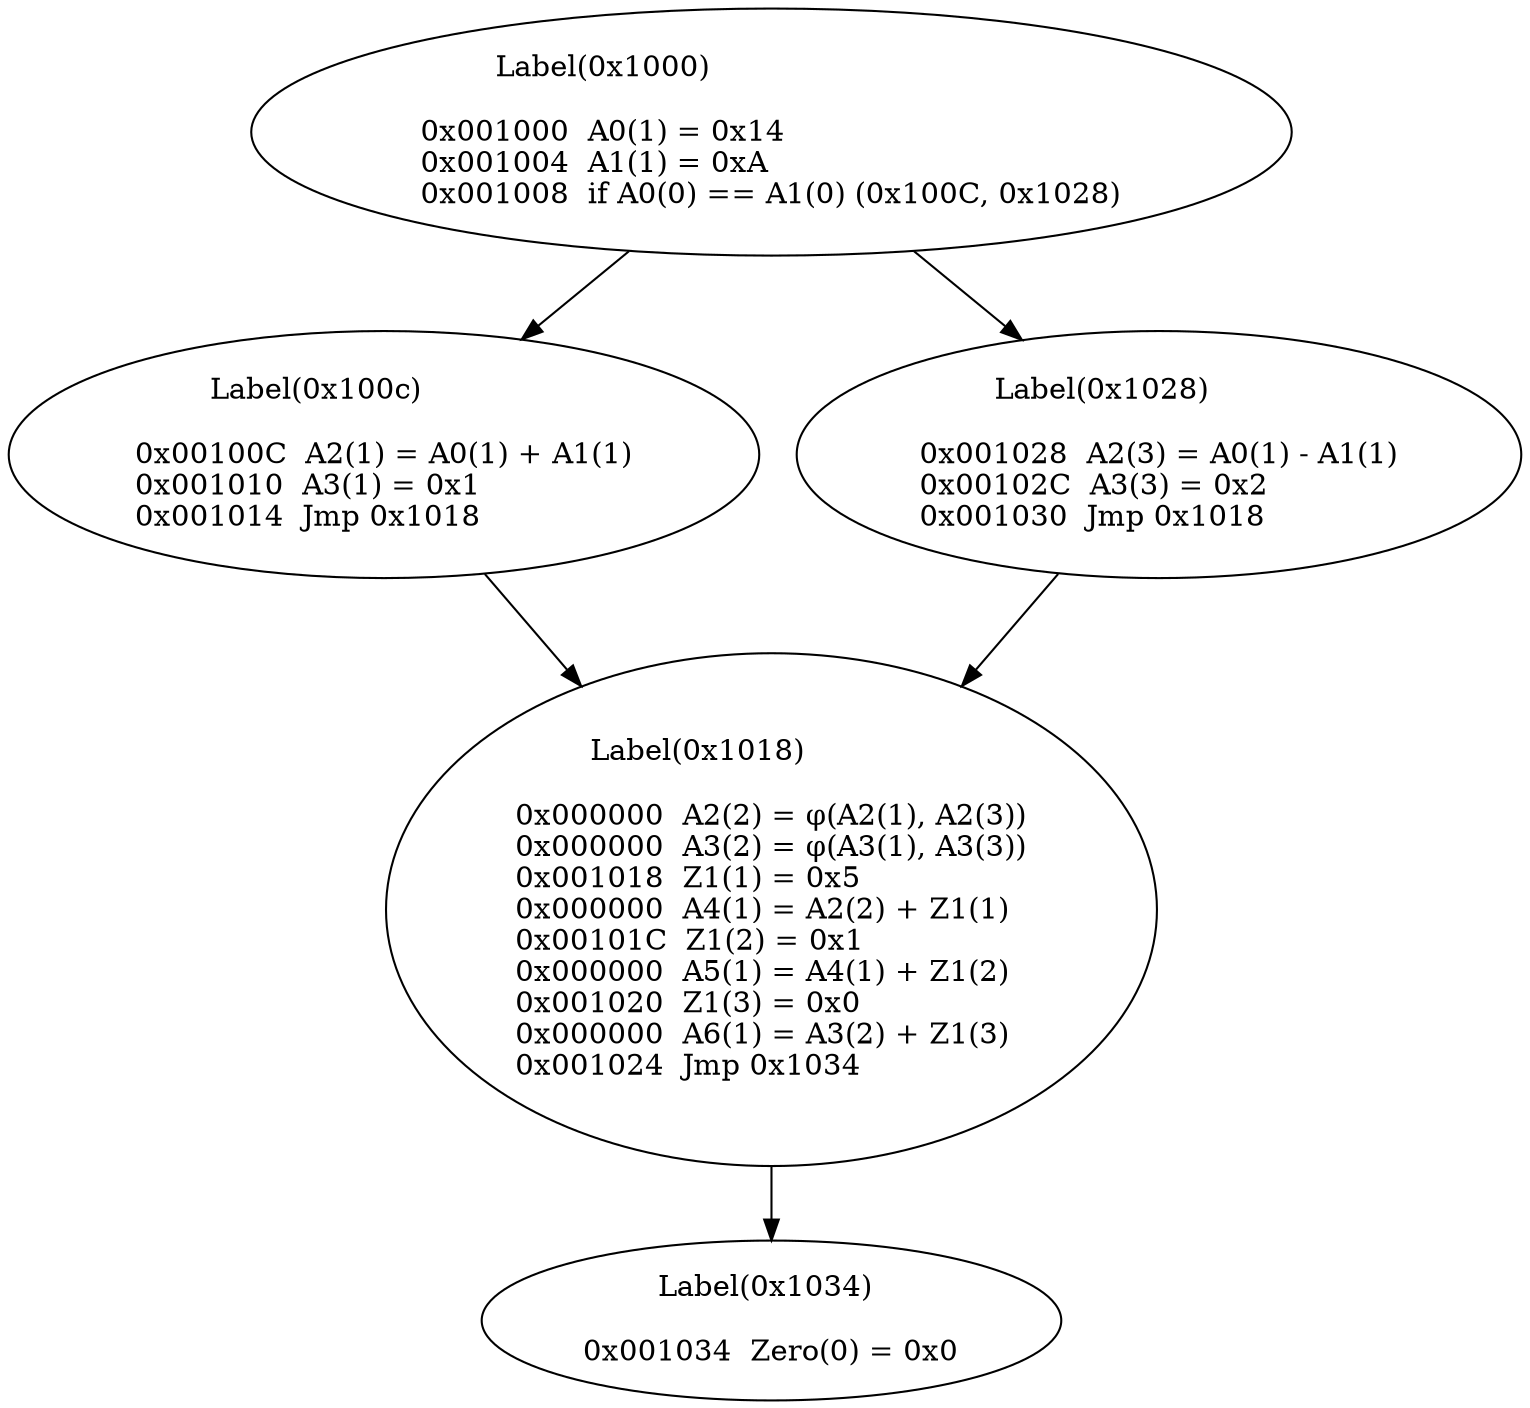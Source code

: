 digraph {
    0 [ label = "	Label(0x1000)\l\l0x001000  A0(1) = 0x14\l0x001004  A1(1) = 0xA\l0x001008  if A0(0) == A1(0) (0x100C, 0x1028)\l" ]
    1 [ label = "	Label(0x100c)\l\l0x00100C  A2(1) = A0(1) + A1(1)\l0x001010  A3(1) = 0x1\l0x001014  Jmp 0x1018\l" ]
    2 [ label = "	Label(0x1018)\l\l0x000000  A2(2) = φ(A2(1), A2(3))\l0x000000  A3(2) = φ(A3(1), A3(3))\l0x001018  Z1(1) = 0x5\l0x000000  A4(1) = A2(2) + Z1(1)\l0x00101C  Z1(2) = 0x1\l0x000000  A5(1) = A4(1) + Z1(2)\l0x001020  Z1(3) = 0x0\l0x000000  A6(1) = A3(2) + Z1(3)\l0x001024  Jmp 0x1034\l" ]
    3 [ label = "	Label(0x1028)\l\l0x001028  A2(3) = A0(1) - A1(1)\l0x00102C  A3(3) = 0x2\l0x001030  Jmp 0x1018\l" ]
    4 [ label = "	Label(0x1034)\l\l0x001034  Zero(0) = 0x0\l" ]
    0 -> 1 [ ]
    0 -> 3 [ ]
    1 -> 2 [ ]
    2 -> 4 [ ]
    3 -> 2 [ ]
}

